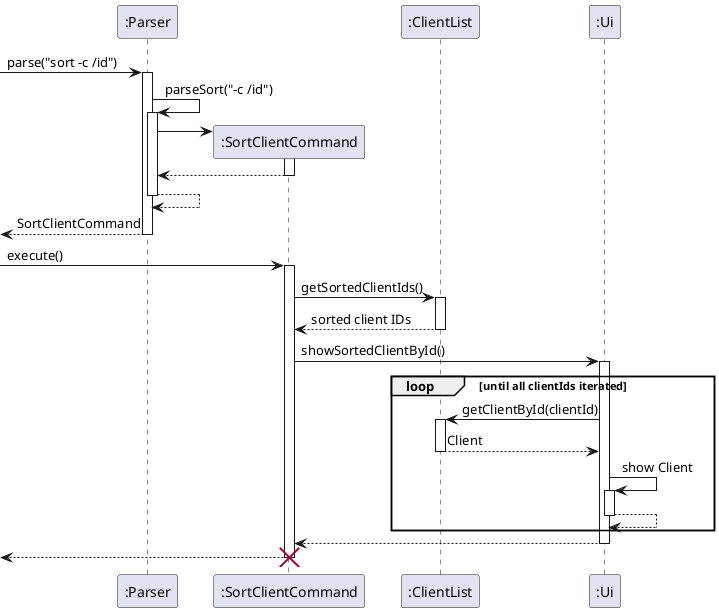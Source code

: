 @startuml

participant ":Parser" as Parser
participant ":SortClientCommand" as SCC
participant ":ClientList" as ClientList
participant ":Ui" as Ui

-> Parser: parse("sort -c /id")
activate Parser
Parser -> Parser : parseSort("-c /id")
activate Parser

create SCC
Parser -> SCC
activate SCC
SCC --> Parser
deactivate SCC
Parser --> Parser
deactivate Parser

<-- Parser: SortClientCommand
deactivate Parser

-> SCC: execute()
activate SCC

SCC -> ClientList : getSortedClientIds()
activate ClientList
ClientList --> SCC : sorted client IDs
deactivate ClientList


SCC -> Ui : showSortedClientById()
activate Ui
loop until all clientIds iterated
    Ui -> ClientList : getClientById(clientId)
    activate ClientList
    ClientList --> Ui: Client
    deactivate ClientList
    Ui -> Ui: show Client
    activate Ui
    Ui --> Ui
    deactivate Ui
end
Ui --> SCC
deactivate Ui

<-- SCC
deactivate SCC

destroy SCC
@enduml